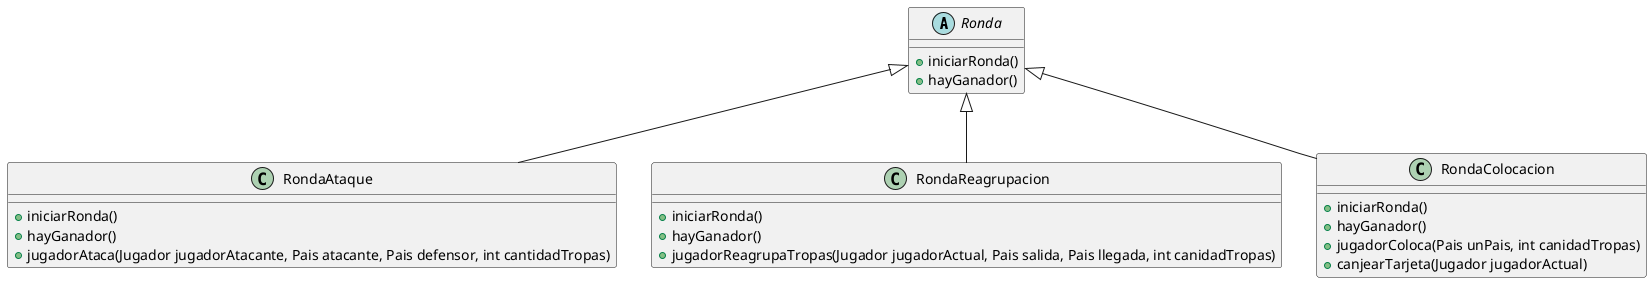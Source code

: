 @startuml

abstract class Ronda{

    +iniciarRonda()
    +hayGanador()
}

class RondaAtaque{

    +iniciarRonda()
    +hayGanador()
    +jugadorAtaca(Jugador jugadorAtacante, Pais atacante, Pais defensor, int cantidadTropas)
}

class RondaReagrupacion{
    +iniciarRonda()
    +hayGanador()
    +jugadorReagrupaTropas(Jugador jugadorActual, Pais salida, Pais llegada, int canidadTropas)
}
class RondaColocacion{
    +iniciarRonda()
    +hayGanador()
    +jugadorColoca(Pais unPais, int canidadTropas)
    +canjearTarjeta(Jugador jugadorActual)
}
Ronda<|-- RondaAtaque
Ronda <|-- RondaReagrupacion
Ronda <|-- RondaColocacion
@enduml